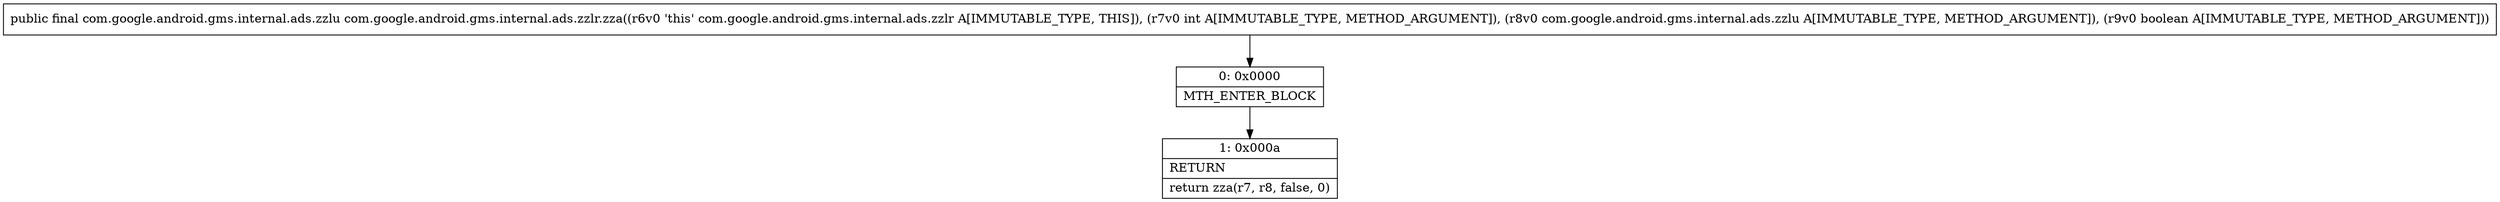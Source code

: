 digraph "CFG forcom.google.android.gms.internal.ads.zzlr.zza(ILcom\/google\/android\/gms\/internal\/ads\/zzlu;Z)Lcom\/google\/android\/gms\/internal\/ads\/zzlu;" {
Node_0 [shape=record,label="{0\:\ 0x0000|MTH_ENTER_BLOCK\l}"];
Node_1 [shape=record,label="{1\:\ 0x000a|RETURN\l|return zza(r7, r8, false, 0)\l}"];
MethodNode[shape=record,label="{public final com.google.android.gms.internal.ads.zzlu com.google.android.gms.internal.ads.zzlr.zza((r6v0 'this' com.google.android.gms.internal.ads.zzlr A[IMMUTABLE_TYPE, THIS]), (r7v0 int A[IMMUTABLE_TYPE, METHOD_ARGUMENT]), (r8v0 com.google.android.gms.internal.ads.zzlu A[IMMUTABLE_TYPE, METHOD_ARGUMENT]), (r9v0 boolean A[IMMUTABLE_TYPE, METHOD_ARGUMENT])) }"];
MethodNode -> Node_0;
Node_0 -> Node_1;
}

